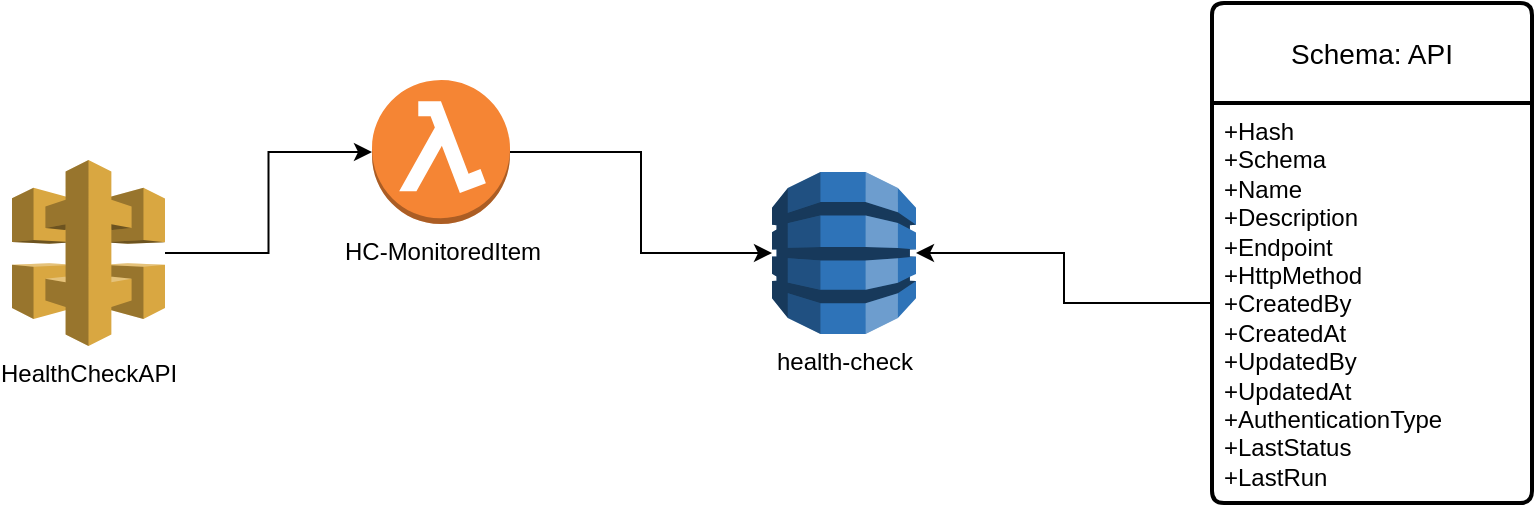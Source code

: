 <mxfile version="24.6.0" type="github">
  <diagram name="Página-1" id="_NhiL4hbMV4p9CUbWllG">
    <mxGraphModel dx="1232" dy="1145" grid="1" gridSize="10" guides="1" tooltips="1" connect="1" arrows="1" fold="1" page="1" pageScale="1" pageWidth="827" pageHeight="1169" math="0" shadow="0">
      <root>
        <mxCell id="0" />
        <mxCell id="1" parent="0" />
        <mxCell id="Hypkn3wZTHS0okBcfJWC-1" value="health-check" style="outlineConnect=0;dashed=0;verticalLabelPosition=bottom;verticalAlign=top;align=center;html=1;shape=mxgraph.aws3.dynamo_db;fillColor=#2E73B8;gradientColor=none;" vertex="1" parent="1">
          <mxGeometry x="540" y="116" width="72" height="81" as="geometry" />
        </mxCell>
        <mxCell id="Hypkn3wZTHS0okBcfJWC-8" style="edgeStyle=orthogonalEdgeStyle;rounded=0;orthogonalLoop=1;jettySize=auto;html=1;" edge="1" parent="1" source="Hypkn3wZTHS0okBcfJWC-5" target="Hypkn3wZTHS0okBcfJWC-1">
          <mxGeometry relative="1" as="geometry" />
        </mxCell>
        <mxCell id="Hypkn3wZTHS0okBcfJWC-5" value="HC-MonitoredItem" style="outlineConnect=0;dashed=0;verticalLabelPosition=bottom;verticalAlign=top;align=center;html=1;shape=mxgraph.aws3.lambda_function;fillColor=#F58534;gradientColor=none;" vertex="1" parent="1">
          <mxGeometry x="340" y="70" width="69" height="72" as="geometry" />
        </mxCell>
        <mxCell id="Hypkn3wZTHS0okBcfJWC-7" style="edgeStyle=orthogonalEdgeStyle;rounded=0;orthogonalLoop=1;jettySize=auto;html=1;" edge="1" parent="1" source="Hypkn3wZTHS0okBcfJWC-6" target="Hypkn3wZTHS0okBcfJWC-5">
          <mxGeometry relative="1" as="geometry" />
        </mxCell>
        <mxCell id="Hypkn3wZTHS0okBcfJWC-6" value="HealthCheckAPI" style="outlineConnect=0;dashed=0;verticalLabelPosition=bottom;verticalAlign=top;align=center;html=1;shape=mxgraph.aws3.api_gateway;fillColor=#D9A741;gradientColor=none;" vertex="1" parent="1">
          <mxGeometry x="160" y="110" width="76.5" height="93" as="geometry" />
        </mxCell>
        <mxCell id="Hypkn3wZTHS0okBcfJWC-22" value="Schema: API" style="swimlane;childLayout=stackLayout;horizontal=1;startSize=50;horizontalStack=0;rounded=1;fontSize=14;fontStyle=0;strokeWidth=2;resizeParent=0;resizeLast=1;shadow=0;dashed=0;align=center;arcSize=4;whiteSpace=wrap;html=1;" vertex="1" parent="1">
          <mxGeometry x="760" y="31.5" width="160" height="250" as="geometry">
            <mxRectangle x="667" y="10" width="120" height="50" as="alternateBounds" />
          </mxGeometry>
        </mxCell>
        <mxCell id="Hypkn3wZTHS0okBcfJWC-23" value="&lt;div&gt;&lt;div&gt;+Hash&lt;/div&gt;&lt;/div&gt;&lt;div&gt;+Schema&lt;/div&gt;&lt;div&gt;+Name&lt;/div&gt;&lt;div&gt;+Description&lt;/div&gt;&lt;div&gt;+Endpoint&lt;/div&gt;&lt;div&gt;+HttpMethod&lt;/div&gt;&lt;div&gt;+CreatedBy&lt;/div&gt;&lt;div&gt;+CreatedAt&lt;/div&gt;&lt;div&gt;+UpdatedBy&lt;/div&gt;&lt;div&gt;+UpdatedAt&lt;/div&gt;&lt;div&gt;+AuthenticationType&lt;br&gt;&lt;/div&gt;&lt;div&gt;+LastStatus&lt;/div&gt;&lt;div&gt;+LastRun&lt;/div&gt;" style="align=left;strokeColor=none;fillColor=none;spacingLeft=4;fontSize=12;verticalAlign=top;resizable=0;rotatable=0;part=1;html=1;" vertex="1" parent="Hypkn3wZTHS0okBcfJWC-22">
          <mxGeometry y="50" width="160" height="200" as="geometry" />
        </mxCell>
        <mxCell id="Hypkn3wZTHS0okBcfJWC-29" style="edgeStyle=orthogonalEdgeStyle;rounded=0;orthogonalLoop=1;jettySize=auto;html=1;" edge="1" parent="1" source="Hypkn3wZTHS0okBcfJWC-23" target="Hypkn3wZTHS0okBcfJWC-1">
          <mxGeometry relative="1" as="geometry" />
        </mxCell>
      </root>
    </mxGraphModel>
  </diagram>
</mxfile>
